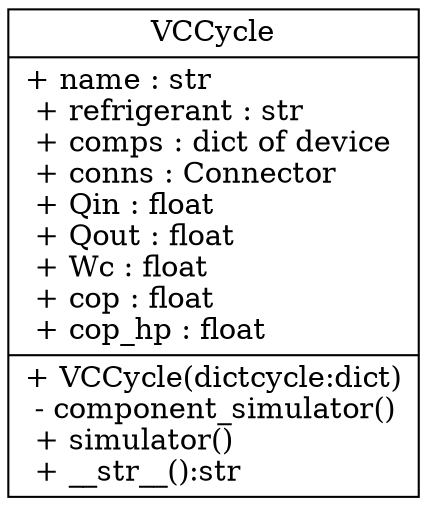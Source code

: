 digraph "classes" {
rankdir=BT
charset="utf-8"
"VCCycle" [
       color="black", fontcolor="black", 
      label="{VCCycle|
       + name : str\l 
       + refrigerant : str\l
       + comps : dict of device\l 
       + conns : Connector\l
       + Qin : float\l 
       + Qout : float\l 
       + Wc : float\l
       + cop : float\l
       + cop_hp : float\l|
       + VCCycle(dictcycle:dict)\l
       - component_simulator()\l 
       + simulator()\l 
       + __str__():str\l}", shape="record", style="solid"];
}
